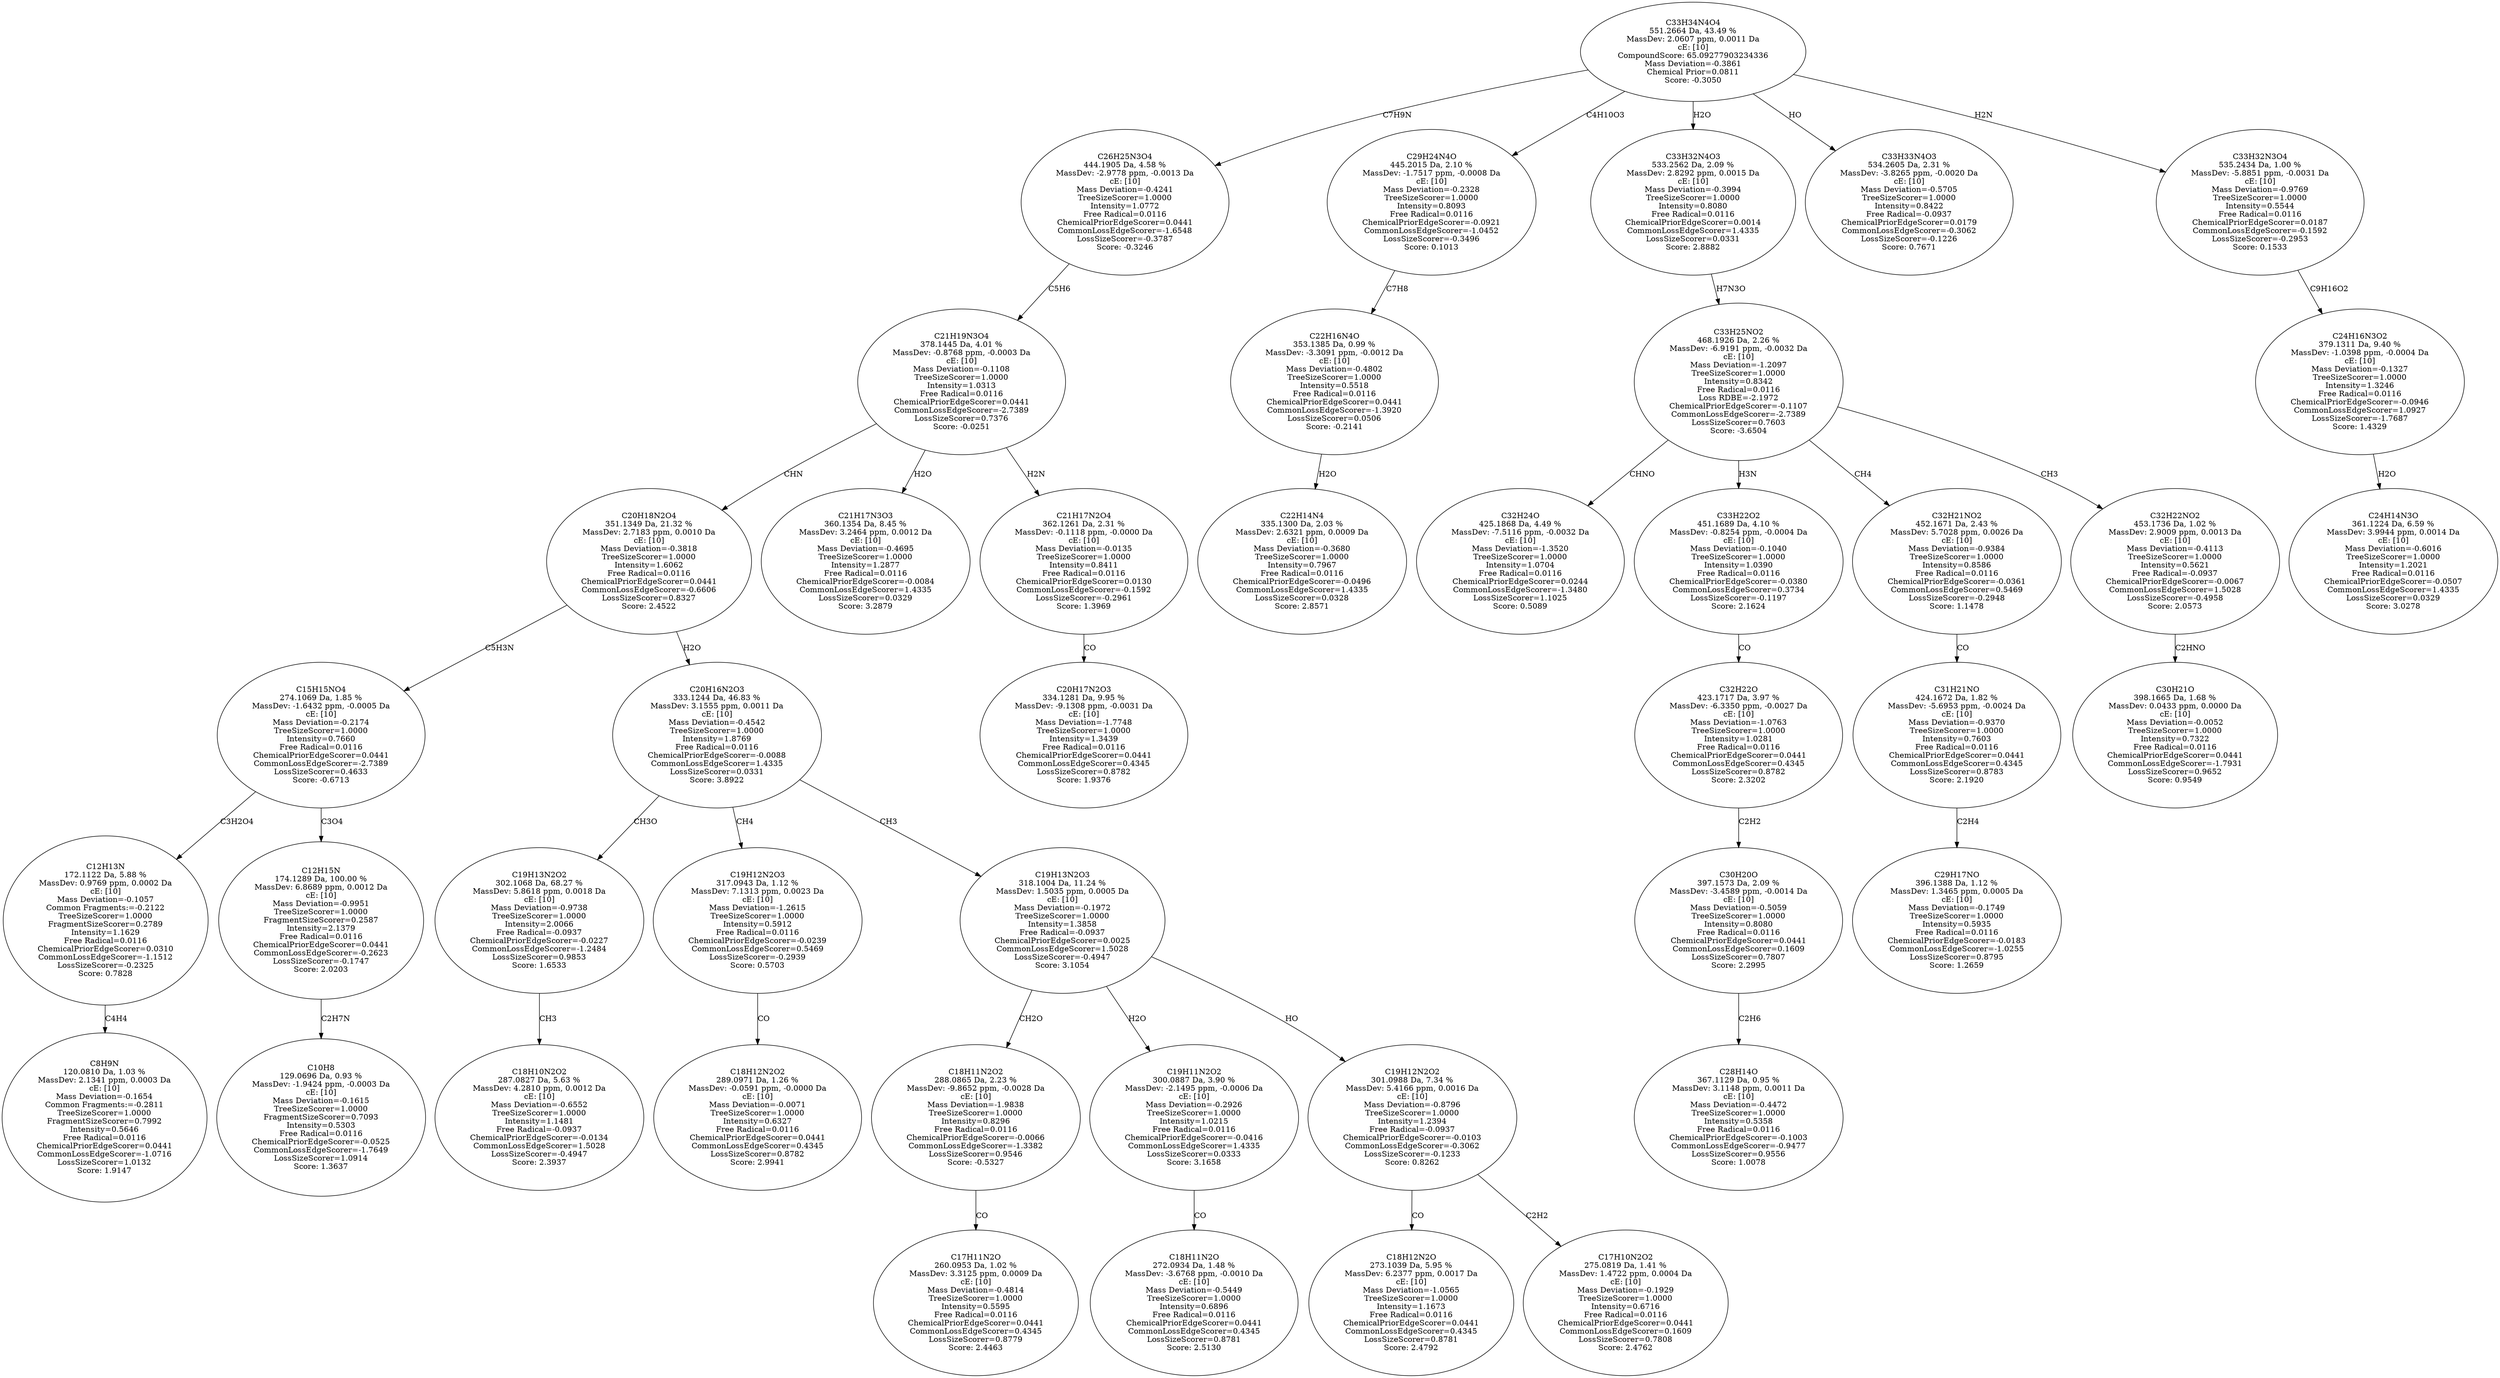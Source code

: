 strict digraph {
v1 [label="C8H9N\n120.0810 Da, 1.03 %\nMassDev: 2.1341 ppm, 0.0003 Da\ncE: [10]\nMass Deviation=-0.1654\nCommon Fragments:=-0.2811\nTreeSizeScorer=1.0000\nFragmentSizeScorer=0.7992\nIntensity=0.5646\nFree Radical=0.0116\nChemicalPriorEdgeScorer=0.0441\nCommonLossEdgeScorer=-1.0716\nLossSizeScorer=1.0132\nScore: 1.9147"];
v2 [label="C12H13N\n172.1122 Da, 5.88 %\nMassDev: 0.9769 ppm, 0.0002 Da\ncE: [10]\nMass Deviation=-0.1057\nCommon Fragments:=-0.2122\nTreeSizeScorer=1.0000\nFragmentSizeScorer=0.2789\nIntensity=1.1629\nFree Radical=0.0116\nChemicalPriorEdgeScorer=0.0310\nCommonLossEdgeScorer=-1.1512\nLossSizeScorer=-0.2325\nScore: 0.7828"];
v3 [label="C10H8\n129.0696 Da, 0.93 %\nMassDev: -1.9424 ppm, -0.0003 Da\ncE: [10]\nMass Deviation=-0.1615\nTreeSizeScorer=1.0000\nFragmentSizeScorer=0.7093\nIntensity=0.5303\nFree Radical=0.0116\nChemicalPriorEdgeScorer=-0.0525\nCommonLossEdgeScorer=-1.7649\nLossSizeScorer=1.0914\nScore: 1.3637"];
v4 [label="C12H15N\n174.1289 Da, 100.00 %\nMassDev: 6.8689 ppm, 0.0012 Da\ncE: [10]\nMass Deviation=-0.9951\nTreeSizeScorer=1.0000\nFragmentSizeScorer=0.2587\nIntensity=2.1379\nFree Radical=0.0116\nChemicalPriorEdgeScorer=0.0441\nCommonLossEdgeScorer=-0.2623\nLossSizeScorer=-0.1747\nScore: 2.0203"];
v5 [label="C15H15NO4\n274.1069 Da, 1.85 %\nMassDev: -1.6432 ppm, -0.0005 Da\ncE: [10]\nMass Deviation=-0.2174\nTreeSizeScorer=1.0000\nIntensity=0.7660\nFree Radical=0.0116\nChemicalPriorEdgeScorer=0.0441\nCommonLossEdgeScorer=-2.7389\nLossSizeScorer=0.4633\nScore: -0.6713"];
v6 [label="C18H10N2O2\n287.0827 Da, 5.63 %\nMassDev: 4.2810 ppm, 0.0012 Da\ncE: [10]\nMass Deviation=-0.6552\nTreeSizeScorer=1.0000\nIntensity=1.1481\nFree Radical=-0.0937\nChemicalPriorEdgeScorer=-0.0134\nCommonLossEdgeScorer=1.5028\nLossSizeScorer=-0.4947\nScore: 2.3937"];
v7 [label="C19H13N2O2\n302.1068 Da, 68.27 %\nMassDev: 5.8618 ppm, 0.0018 Da\ncE: [10]\nMass Deviation=-0.9738\nTreeSizeScorer=1.0000\nIntensity=2.0066\nFree Radical=-0.0937\nChemicalPriorEdgeScorer=-0.0227\nCommonLossEdgeScorer=-1.2484\nLossSizeScorer=0.9853\nScore: 1.6533"];
v8 [label="C18H12N2O2\n289.0971 Da, 1.26 %\nMassDev: -0.0591 ppm, -0.0000 Da\ncE: [10]\nMass Deviation=-0.0071\nTreeSizeScorer=1.0000\nIntensity=0.6327\nFree Radical=0.0116\nChemicalPriorEdgeScorer=0.0441\nCommonLossEdgeScorer=0.4345\nLossSizeScorer=0.8782\nScore: 2.9941"];
v9 [label="C19H12N2O3\n317.0943 Da, 1.12 %\nMassDev: 7.1313 ppm, 0.0023 Da\ncE: [10]\nMass Deviation=-1.2615\nTreeSizeScorer=1.0000\nIntensity=0.5912\nFree Radical=0.0116\nChemicalPriorEdgeScorer=-0.0239\nCommonLossEdgeScorer=0.5469\nLossSizeScorer=-0.2939\nScore: 0.5703"];
v10 [label="C17H11N2O\n260.0953 Da, 1.02 %\nMassDev: 3.3125 ppm, 0.0009 Da\ncE: [10]\nMass Deviation=-0.4814\nTreeSizeScorer=1.0000\nIntensity=0.5595\nFree Radical=0.0116\nChemicalPriorEdgeScorer=0.0441\nCommonLossEdgeScorer=0.4345\nLossSizeScorer=0.8779\nScore: 2.4463"];
v11 [label="C18H11N2O2\n288.0865 Da, 2.23 %\nMassDev: -9.8652 ppm, -0.0028 Da\ncE: [10]\nMass Deviation=-1.9838\nTreeSizeScorer=1.0000\nIntensity=0.8296\nFree Radical=0.0116\nChemicalPriorEdgeScorer=-0.0066\nCommonLossEdgeScorer=-1.3382\nLossSizeScorer=0.9546\nScore: -0.5327"];
v12 [label="C18H11N2O\n272.0934 Da, 1.48 %\nMassDev: -3.6768 ppm, -0.0010 Da\ncE: [10]\nMass Deviation=-0.5449\nTreeSizeScorer=1.0000\nIntensity=0.6896\nFree Radical=0.0116\nChemicalPriorEdgeScorer=0.0441\nCommonLossEdgeScorer=0.4345\nLossSizeScorer=0.8781\nScore: 2.5130"];
v13 [label="C19H11N2O2\n300.0887 Da, 3.90 %\nMassDev: -2.1495 ppm, -0.0006 Da\ncE: [10]\nMass Deviation=-0.2926\nTreeSizeScorer=1.0000\nIntensity=1.0215\nFree Radical=0.0116\nChemicalPriorEdgeScorer=-0.0416\nCommonLossEdgeScorer=1.4335\nLossSizeScorer=0.0333\nScore: 3.1658"];
v14 [label="C18H12N2O\n273.1039 Da, 5.95 %\nMassDev: 6.2377 ppm, 0.0017 Da\ncE: [10]\nMass Deviation=-1.0565\nTreeSizeScorer=1.0000\nIntensity=1.1673\nFree Radical=0.0116\nChemicalPriorEdgeScorer=0.0441\nCommonLossEdgeScorer=0.4345\nLossSizeScorer=0.8781\nScore: 2.4792"];
v15 [label="C17H10N2O2\n275.0819 Da, 1.41 %\nMassDev: 1.4722 ppm, 0.0004 Da\ncE: [10]\nMass Deviation=-0.1929\nTreeSizeScorer=1.0000\nIntensity=0.6716\nFree Radical=0.0116\nChemicalPriorEdgeScorer=0.0441\nCommonLossEdgeScorer=0.1609\nLossSizeScorer=0.7808\nScore: 2.4762"];
v16 [label="C19H12N2O2\n301.0988 Da, 7.34 %\nMassDev: 5.4166 ppm, 0.0016 Da\ncE: [10]\nMass Deviation=-0.8796\nTreeSizeScorer=1.0000\nIntensity=1.2394\nFree Radical=-0.0937\nChemicalPriorEdgeScorer=-0.0103\nCommonLossEdgeScorer=-0.3062\nLossSizeScorer=-0.1233\nScore: 0.8262"];
v17 [label="C19H13N2O3\n318.1004 Da, 11.24 %\nMassDev: 1.5035 ppm, 0.0005 Da\ncE: [10]\nMass Deviation=-0.1972\nTreeSizeScorer=1.0000\nIntensity=1.3858\nFree Radical=-0.0937\nChemicalPriorEdgeScorer=0.0025\nCommonLossEdgeScorer=1.5028\nLossSizeScorer=-0.4947\nScore: 3.1054"];
v18 [label="C20H16N2O3\n333.1244 Da, 46.83 %\nMassDev: 3.1555 ppm, 0.0011 Da\ncE: [10]\nMass Deviation=-0.4542\nTreeSizeScorer=1.0000\nIntensity=1.8769\nFree Radical=0.0116\nChemicalPriorEdgeScorer=-0.0088\nCommonLossEdgeScorer=1.4335\nLossSizeScorer=0.0331\nScore: 3.8922"];
v19 [label="C20H18N2O4\n351.1349 Da, 21.32 %\nMassDev: 2.7183 ppm, 0.0010 Da\ncE: [10]\nMass Deviation=-0.3818\nTreeSizeScorer=1.0000\nIntensity=1.6062\nFree Radical=0.0116\nChemicalPriorEdgeScorer=0.0441\nCommonLossEdgeScorer=-0.6606\nLossSizeScorer=0.8327\nScore: 2.4522"];
v20 [label="C21H17N3O3\n360.1354 Da, 8.45 %\nMassDev: 3.2464 ppm, 0.0012 Da\ncE: [10]\nMass Deviation=-0.4695\nTreeSizeScorer=1.0000\nIntensity=1.2877\nFree Radical=0.0116\nChemicalPriorEdgeScorer=-0.0084\nCommonLossEdgeScorer=1.4335\nLossSizeScorer=0.0329\nScore: 3.2879"];
v21 [label="C20H17N2O3\n334.1281 Da, 9.95 %\nMassDev: -9.1308 ppm, -0.0031 Da\ncE: [10]\nMass Deviation=-1.7748\nTreeSizeScorer=1.0000\nIntensity=1.3439\nFree Radical=0.0116\nChemicalPriorEdgeScorer=0.0441\nCommonLossEdgeScorer=0.4345\nLossSizeScorer=0.8782\nScore: 1.9376"];
v22 [label="C21H17N2O4\n362.1261 Da, 2.31 %\nMassDev: -0.1118 ppm, -0.0000 Da\ncE: [10]\nMass Deviation=-0.0135\nTreeSizeScorer=1.0000\nIntensity=0.8411\nFree Radical=0.0116\nChemicalPriorEdgeScorer=0.0130\nCommonLossEdgeScorer=-0.1592\nLossSizeScorer=-0.2961\nScore: 1.3969"];
v23 [label="C21H19N3O4\n378.1445 Da, 4.01 %\nMassDev: -0.8768 ppm, -0.0003 Da\ncE: [10]\nMass Deviation=-0.1108\nTreeSizeScorer=1.0000\nIntensity=1.0313\nFree Radical=0.0116\nChemicalPriorEdgeScorer=0.0441\nCommonLossEdgeScorer=-2.7389\nLossSizeScorer=0.7376\nScore: -0.0251"];
v24 [label="C26H25N3O4\n444.1905 Da, 4.58 %\nMassDev: -2.9778 ppm, -0.0013 Da\ncE: [10]\nMass Deviation=-0.4241\nTreeSizeScorer=1.0000\nIntensity=1.0772\nFree Radical=0.0116\nChemicalPriorEdgeScorer=0.0441\nCommonLossEdgeScorer=-1.6548\nLossSizeScorer=-0.3787\nScore: -0.3246"];
v25 [label="C22H14N4\n335.1300 Da, 2.03 %\nMassDev: 2.6321 ppm, 0.0009 Da\ncE: [10]\nMass Deviation=-0.3680\nTreeSizeScorer=1.0000\nIntensity=0.7967\nFree Radical=0.0116\nChemicalPriorEdgeScorer=-0.0496\nCommonLossEdgeScorer=1.4335\nLossSizeScorer=0.0328\nScore: 2.8571"];
v26 [label="C22H16N4O\n353.1385 Da, 0.99 %\nMassDev: -3.3091 ppm, -0.0012 Da\ncE: [10]\nMass Deviation=-0.4802\nTreeSizeScorer=1.0000\nIntensity=0.5518\nFree Radical=0.0116\nChemicalPriorEdgeScorer=0.0441\nCommonLossEdgeScorer=-1.3920\nLossSizeScorer=0.0506\nScore: -0.2141"];
v27 [label="C29H24N4O\n445.2015 Da, 2.10 %\nMassDev: -1.7517 ppm, -0.0008 Da\ncE: [10]\nMass Deviation=-0.2328\nTreeSizeScorer=1.0000\nIntensity=0.8093\nFree Radical=0.0116\nChemicalPriorEdgeScorer=-0.0921\nCommonLossEdgeScorer=-1.0452\nLossSizeScorer=-0.3496\nScore: 0.1013"];
v28 [label="C32H24O\n425.1868 Da, 4.49 %\nMassDev: -7.5116 ppm, -0.0032 Da\ncE: [10]\nMass Deviation=-1.3520\nTreeSizeScorer=1.0000\nIntensity=1.0704\nFree Radical=0.0116\nChemicalPriorEdgeScorer=0.0244\nCommonLossEdgeScorer=-1.3480\nLossSizeScorer=1.1025\nScore: 0.5089"];
v29 [label="C28H14O\n367.1129 Da, 0.95 %\nMassDev: 3.1148 ppm, 0.0011 Da\ncE: [10]\nMass Deviation=-0.4472\nTreeSizeScorer=1.0000\nIntensity=0.5358\nFree Radical=0.0116\nChemicalPriorEdgeScorer=-0.1003\nCommonLossEdgeScorer=-0.9477\nLossSizeScorer=0.9556\nScore: 1.0078"];
v30 [label="C30H20O\n397.1573 Da, 2.09 %\nMassDev: -3.4589 ppm, -0.0014 Da\ncE: [10]\nMass Deviation=-0.5059\nTreeSizeScorer=1.0000\nIntensity=0.8080\nFree Radical=0.0116\nChemicalPriorEdgeScorer=0.0441\nCommonLossEdgeScorer=0.1609\nLossSizeScorer=0.7807\nScore: 2.2995"];
v31 [label="C32H22O\n423.1717 Da, 3.97 %\nMassDev: -6.3350 ppm, -0.0027 Da\ncE: [10]\nMass Deviation=-1.0763\nTreeSizeScorer=1.0000\nIntensity=1.0281\nFree Radical=0.0116\nChemicalPriorEdgeScorer=0.0441\nCommonLossEdgeScorer=0.4345\nLossSizeScorer=0.8782\nScore: 2.3202"];
v32 [label="C33H22O2\n451.1689 Da, 4.10 %\nMassDev: -0.8254 ppm, -0.0004 Da\ncE: [10]\nMass Deviation=-0.1040\nTreeSizeScorer=1.0000\nIntensity=1.0390\nFree Radical=0.0116\nChemicalPriorEdgeScorer=-0.0380\nCommonLossEdgeScorer=0.3734\nLossSizeScorer=-0.1197\nScore: 2.1624"];
v33 [label="C29H17NO\n396.1388 Da, 1.12 %\nMassDev: 1.3465 ppm, 0.0005 Da\ncE: [10]\nMass Deviation=-0.1749\nTreeSizeScorer=1.0000\nIntensity=0.5935\nFree Radical=0.0116\nChemicalPriorEdgeScorer=-0.0183\nCommonLossEdgeScorer=-1.0255\nLossSizeScorer=0.8795\nScore: 1.2659"];
v34 [label="C31H21NO\n424.1672 Da, 1.82 %\nMassDev: -5.6953 ppm, -0.0024 Da\ncE: [10]\nMass Deviation=-0.9370\nTreeSizeScorer=1.0000\nIntensity=0.7603\nFree Radical=0.0116\nChemicalPriorEdgeScorer=0.0441\nCommonLossEdgeScorer=0.4345\nLossSizeScorer=0.8783\nScore: 2.1920"];
v35 [label="C32H21NO2\n452.1671 Da, 2.43 %\nMassDev: 5.7028 ppm, 0.0026 Da\ncE: [10]\nMass Deviation=-0.9384\nTreeSizeScorer=1.0000\nIntensity=0.8586\nFree Radical=0.0116\nChemicalPriorEdgeScorer=-0.0361\nCommonLossEdgeScorer=0.5469\nLossSizeScorer=-0.2948\nScore: 1.1478"];
v36 [label="C30H21O\n398.1665 Da, 1.68 %\nMassDev: 0.0433 ppm, 0.0000 Da\ncE: [10]\nMass Deviation=-0.0052\nTreeSizeScorer=1.0000\nIntensity=0.7322\nFree Radical=0.0116\nChemicalPriorEdgeScorer=0.0441\nCommonLossEdgeScorer=-1.7931\nLossSizeScorer=0.9652\nScore: 0.9549"];
v37 [label="C32H22NO2\n453.1736 Da, 1.02 %\nMassDev: 2.9009 ppm, 0.0013 Da\ncE: [10]\nMass Deviation=-0.4113\nTreeSizeScorer=1.0000\nIntensity=0.5621\nFree Radical=-0.0937\nChemicalPriorEdgeScorer=-0.0067\nCommonLossEdgeScorer=1.5028\nLossSizeScorer=-0.4958\nScore: 2.0573"];
v38 [label="C33H25NO2\n468.1926 Da, 2.26 %\nMassDev: -6.9191 ppm, -0.0032 Da\ncE: [10]\nMass Deviation=-1.2097\nTreeSizeScorer=1.0000\nIntensity=0.8342\nFree Radical=0.0116\nLoss RDBE=-2.1972\nChemicalPriorEdgeScorer=-0.1107\nCommonLossEdgeScorer=-2.7389\nLossSizeScorer=0.7603\nScore: -3.6504"];
v39 [label="C33H32N4O3\n533.2562 Da, 2.09 %\nMassDev: 2.8292 ppm, 0.0015 Da\ncE: [10]\nMass Deviation=-0.3994\nTreeSizeScorer=1.0000\nIntensity=0.8080\nFree Radical=0.0116\nChemicalPriorEdgeScorer=0.0014\nCommonLossEdgeScorer=1.4335\nLossSizeScorer=0.0331\nScore: 2.8882"];
v40 [label="C33H33N4O3\n534.2605 Da, 2.31 %\nMassDev: -3.8265 ppm, -0.0020 Da\ncE: [10]\nMass Deviation=-0.5705\nTreeSizeScorer=1.0000\nIntensity=0.8422\nFree Radical=-0.0937\nChemicalPriorEdgeScorer=0.0179\nCommonLossEdgeScorer=-0.3062\nLossSizeScorer=-0.1226\nScore: 0.7671"];
v41 [label="C24H14N3O\n361.1224 Da, 6.59 %\nMassDev: 3.9944 ppm, 0.0014 Da\ncE: [10]\nMass Deviation=-0.6016\nTreeSizeScorer=1.0000\nIntensity=1.2021\nFree Radical=0.0116\nChemicalPriorEdgeScorer=-0.0507\nCommonLossEdgeScorer=1.4335\nLossSizeScorer=0.0329\nScore: 3.0278"];
v42 [label="C24H16N3O2\n379.1311 Da, 9.40 %\nMassDev: -1.0398 ppm, -0.0004 Da\ncE: [10]\nMass Deviation=-0.1327\nTreeSizeScorer=1.0000\nIntensity=1.3246\nFree Radical=0.0116\nChemicalPriorEdgeScorer=-0.0946\nCommonLossEdgeScorer=1.0927\nLossSizeScorer=-1.7687\nScore: 1.4329"];
v43 [label="C33H32N3O4\n535.2434 Da, 1.00 %\nMassDev: -5.8851 ppm, -0.0031 Da\ncE: [10]\nMass Deviation=-0.9769\nTreeSizeScorer=1.0000\nIntensity=0.5544\nFree Radical=0.0116\nChemicalPriorEdgeScorer=0.0187\nCommonLossEdgeScorer=-0.1592\nLossSizeScorer=-0.2953\nScore: 0.1533"];
v44 [label="C33H34N4O4\n551.2664 Da, 43.49 %\nMassDev: 2.0607 ppm, 0.0011 Da\ncE: [10]\nCompoundScore: 65.09277903234336\nMass Deviation=-0.3861\nChemical Prior=0.0811\nScore: -0.3050"];
v2 -> v1 [label="C4H4"];
v5 -> v2 [label="C3H2O4"];
v4 -> v3 [label="C2H7N"];
v5 -> v4 [label="C3O4"];
v19 -> v5 [label="C5H3N"];
v7 -> v6 [label="CH3"];
v18 -> v7 [label="CH3O"];
v9 -> v8 [label="CO"];
v18 -> v9 [label="CH4"];
v11 -> v10 [label="CO"];
v17 -> v11 [label="CH2O"];
v13 -> v12 [label="CO"];
v17 -> v13 [label="H2O"];
v16 -> v14 [label="CO"];
v16 -> v15 [label="C2H2"];
v17 -> v16 [label="HO"];
v18 -> v17 [label="CH3"];
v19 -> v18 [label="H2O"];
v23 -> v19 [label="CHN"];
v23 -> v20 [label="H2O"];
v22 -> v21 [label="CO"];
v23 -> v22 [label="H2N"];
v24 -> v23 [label="C5H6"];
v44 -> v24 [label="C7H9N"];
v26 -> v25 [label="H2O"];
v27 -> v26 [label="C7H8"];
v44 -> v27 [label="C4H10O3"];
v38 -> v28 [label="CHNO"];
v30 -> v29 [label="C2H6"];
v31 -> v30 [label="C2H2"];
v32 -> v31 [label="CO"];
v38 -> v32 [label="H3N"];
v34 -> v33 [label="C2H4"];
v35 -> v34 [label="CO"];
v38 -> v35 [label="CH4"];
v37 -> v36 [label="C2HNO"];
v38 -> v37 [label="CH3"];
v39 -> v38 [label="H7N3O"];
v44 -> v39 [label="H2O"];
v44 -> v40 [label="HO"];
v42 -> v41 [label="H2O"];
v43 -> v42 [label="C9H16O2"];
v44 -> v43 [label="H2N"];
}